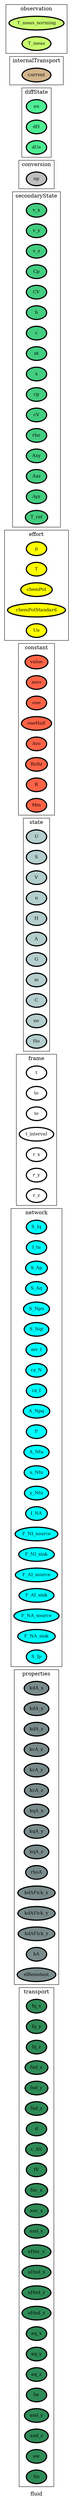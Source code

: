 digraph fluid {
label=fluid;
rankdir=LR;
subgraph cluster_fluid___transport {
label=transport;
rankdir=LR;
V_151 [fillcolor=seagreen4, fontsize=12, label=fq_x, penwidth=3, style=filled];
V_152 [fillcolor=seagreen4, fontsize=12, label=fq_y, penwidth=3, style=filled];
V_153 [fillcolor=seagreen4, fontsize=12, label=fq_z, penwidth=3, style=filled];
V_154 [fillcolor=seagreen4, fontsize=12, label=fnd_x, penwidth=3, style=filled];
V_155 [fillcolor=seagreen4, fontsize=12, label=fnd_y, penwidth=3, style=filled];
V_156 [fillcolor=seagreen4, fontsize=12, label=fnd_z, penwidth=3, style=filled];
V_157 [fillcolor=seagreen4, fontsize=12, label=d, penwidth=3, style=filled];
V_158 [fillcolor=seagreen4, fontsize=12, label=c_AS, penwidth=3, style=filled];
V_159 [fillcolor=seagreen4, fontsize=12, label=fV, penwidth=3, style=filled];
V_160 [fillcolor=seagreen4, fontsize=12, label=fnc_x, penwidth=3, style=filled];
V_194 [fillcolor=seagreen4, fontsize=12, label=anc_x, penwidth=3, style=filled];
V_195 [fillcolor=seagreen4, fontsize=12, label=and_x, penwidth=3, style=filled];
V_204 [fillcolor=seagreen4, fontsize=12, label=aHnc_x, penwidth=3, style=filled];
V_205 [fillcolor=seagreen4, fontsize=12, label=aHnd_x, penwidth=3, style=filled];
V_206 [fillcolor=seagreen4, fontsize=12, label=aHnd_y, penwidth=3, style=filled];
V_207 [fillcolor=seagreen4, fontsize=12, label=aHnd_z, penwidth=3, style=filled];
V_208 [fillcolor=seagreen4, fontsize=12, label=aq_x, penwidth=3, style=filled];
V_209 [fillcolor=seagreen4, fontsize=12, label=aq_y, penwidth=3, style=filled];
V_210 [fillcolor=seagreen4, fontsize=12, label=aq_z, penwidth=3, style=filled];
V_211 [fillcolor=seagreen4, fontsize=12, label=fw, penwidth=3, style=filled];
V_212 [fillcolor=seagreen4, fontsize=12, label=and_y, penwidth=3, style=filled];
V_213 [fillcolor=seagreen4, fontsize=12, label=and_z, penwidth=3, style=filled];
V_214 [fillcolor=seagreen4, fontsize=12, label=aw, penwidth=3, style=filled];
V_234 [fillcolor=seagreen4, fontsize=12, label=fm, penwidth=3, style=filled];
}

subgraph cluster_fluid___geometry {
label=geometry;
rankdir=LR;
}

subgraph cluster_fluid___properties {
label=properties;
rankdir=LR;
V_180 [fillcolor=lightcyan4, fontsize=12, label=kdA_x, penwidth=3, style=filled];
V_181 [fillcolor=lightcyan4, fontsize=12, label=kdA_y, penwidth=3, style=filled];
V_182 [fillcolor=lightcyan4, fontsize=12, label=kdA_z, penwidth=3, style=filled];
V_183 [fillcolor=lightcyan4, fontsize=12, label=kcA_x, penwidth=3, style=filled];
V_184 [fillcolor=lightcyan4, fontsize=12, label=kcA_y, penwidth=3, style=filled];
V_185 [fillcolor=lightcyan4, fontsize=12, label=kcA_z, penwidth=3, style=filled];
V_186 [fillcolor=lightcyan4, fontsize=12, label=kqA_x, penwidth=3, style=filled];
V_187 [fillcolor=lightcyan4, fontsize=12, label=kqA_y, penwidth=3, style=filled];
V_188 [fillcolor=lightcyan4, fontsize=12, label=kqA_z, penwidth=3, style=filled];
V_189 [fillcolor=lightcyan4, fontsize=12, label=rhoA, penwidth=3, style=filled];
V_190 [fillcolor=lightcyan4, fontsize=12, label=kdAFick_x, penwidth=3, style=filled];
V_191 [fillcolor=lightcyan4, fontsize=12, label=kdAFick_y, penwidth=3, style=filled];
V_192 [fillcolor=lightcyan4, fontsize=12, label=kdAFick_z, penwidth=3, style=filled];
V_193 [fillcolor=lightcyan4, fontsize=12, label=hA, penwidth=3, style=filled];
V_219 [fillcolor=lightcyan4, fontsize=12, label=elResistant, penwidth=3, style=filled];
}

subgraph cluster_fluid___network {
label=network;
rankdir=LR;
V_10 [fillcolor=cyan, fontsize=12, label=S_Iq, penwidth=3, style=filled];
V_11 [fillcolor=cyan, fontsize=12, label=I_tu, penwidth=3, style=filled];
V_12 [fillcolor=cyan, fontsize=12, label=S_Ap, penwidth=3, style=filled];
V_13 [fillcolor=cyan, fontsize=12, label=S_Aq, penwidth=3, style=filled];
V_14 [fillcolor=cyan, fontsize=12, label=S_Npu, penwidth=3, style=filled];
V_15 [fillcolor=cyan, fontsize=12, label=S_Nqt, penwidth=3, style=filled];
V_16 [fillcolor=cyan, fontsize=12, label=mv_I, penwidth=3, style=filled];
V_17 [fillcolor=cyan, fontsize=12, label=cz_N, penwidth=3, style=filled];
V_18 [fillcolor=cyan, fontsize=12, label=cz_I, penwidth=3, style=filled];
V_19 [fillcolor=cyan, fontsize=12, label=A_Npq, penwidth=3, style=filled];
V_2 [fillcolor=cyan, fontsize=12, label=F, penwidth=3, style=filled];
V_20 [fillcolor=cyan, fontsize=12, label=A_Ntu, penwidth=3, style=filled];
V_21 [fillcolor=cyan, fontsize=12, label=u_Ntu, penwidth=3, style=filled];
V_22 [fillcolor=cyan, fontsize=12, label=y_Ntu, penwidth=3, style=filled];
V_27 [fillcolor=cyan, fontsize=12, label=I_NA, penwidth=3, style=filled];
V_3 [fillcolor=cyan, fontsize=12, label=F_NI_source, penwidth=3, style=filled];
V_4 [fillcolor=cyan, fontsize=12, label=F_NI_sink, penwidth=3, style=filled];
V_5 [fillcolor=cyan, fontsize=12, label=F_AI_source, penwidth=3, style=filled];
V_6 [fillcolor=cyan, fontsize=12, label=F_AI_sink, penwidth=3, style=filled];
V_7 [fillcolor=cyan, fontsize=12, label=F_NA_source, penwidth=3, style=filled];
V_8 [fillcolor=cyan, fontsize=12, label=F_NA_sink, penwidth=3, style=filled];
V_9 [fillcolor=cyan, fontsize=12, label=S_Ip, penwidth=3, style=filled];
}

subgraph cluster_fluid___differenceOperator {
label=differenceOperator;
rankdir=LR;
}

subgraph cluster_fluid___frame {
label=frame;
rankdir=LR;
V_1 [fillcolor=white, fontsize=12, label=t, penwidth=3, style=filled];
V_105 [fillcolor=white, fontsize=12, label=to, penwidth=3, style=filled];
V_106 [fillcolor=white, fontsize=12, label=te, penwidth=3, style=filled];
V_107 [fillcolor=white, fontsize=12, label=t_interval, penwidth=3, style=filled];
V_23 [fillcolor=white, fontsize=12, label=r_x, penwidth=3, style=filled];
V_24 [fillcolor=white, fontsize=12, label=r_y, penwidth=3, style=filled];
V_25 [fillcolor=white, fontsize=12, label=r_z, penwidth=3, style=filled];
}

subgraph cluster_fluid___state {
label=state;
rankdir=LR;
V_108 [fillcolor=lightcyan3, fontsize=12, label=U, penwidth=3, style=filled];
V_109 [fillcolor=lightcyan3, fontsize=12, label=S, penwidth=3, style=filled];
V_110 [fillcolor=lightcyan3, fontsize=12, label=V, penwidth=3, style=filled];
V_111 [fillcolor=lightcyan3, fontsize=12, label=n, penwidth=3, style=filled];
V_115 [fillcolor=lightcyan3, fontsize=12, label=H, penwidth=3, style=filled];
V_116 [fillcolor=lightcyan3, fontsize=12, label=A, penwidth=3, style=filled];
V_117 [fillcolor=lightcyan3, fontsize=12, label=G, penwidth=3, style=filled];
V_137 [fillcolor=lightcyan3, fontsize=12, label=m, penwidth=3, style=filled];
V_144 [fillcolor=lightcyan3, fontsize=12, label=C, penwidth=3, style=filled];
V_203 [fillcolor=lightcyan3, fontsize=12, label=no, penwidth=3, style=filled];
V_216 [fillcolor=lightcyan3, fontsize=12, label=Ho, penwidth=3, style=filled];
}

subgraph cluster_fluid___constant {
label=constant;
rankdir=LR;
V_101 [fillcolor=tomato, fontsize=12, label=value, penwidth=3, style=filled];
V_102 [fillcolor=tomato, fontsize=12, label=zero, penwidth=3, style=filled];
V_103 [fillcolor=tomato, fontsize=12, label=one, penwidth=3, style=filled];
V_104 [fillcolor=tomato, fontsize=12, label=oneHalf, penwidth=3, style=filled];
V_121 [fillcolor=tomato, fontsize=12, label=Avo, penwidth=3, style=filled];
V_122 [fillcolor=tomato, fontsize=12, label=Boltz, penwidth=3, style=filled];
V_123 [fillcolor=tomato, fontsize=12, label=R, penwidth=3, style=filled];
V_132 [fillcolor=tomato, fontsize=12, label=Mm, penwidth=3, style=filled];
}

subgraph cluster_fluid___effort {
label=effort;
rankdir=LR;
V_112 [fillcolor=yellow, fontsize=12, label=p, penwidth=3, style=filled];
V_113 [fillcolor=yellow, fontsize=12, label=T, penwidth=3, style=filled];
V_114 [fillcolor=yellow, fontsize=12, label=chemPot, penwidth=3, style=filled];
V_161 [fillcolor=yellow, fontsize=12, label=chemPotStandard, penwidth=3, style=filled];
V_217 [fillcolor=yellow, fontsize=12, label=Ue, penwidth=3, style=filled];
}

subgraph cluster_fluid___secondaryState {
label=secondaryState;
rankdir=LR;
V_118 [fillcolor=seagreen3, fontsize=12, label=v_x, penwidth=3, style=filled];
V_119 [fillcolor=seagreen3, fontsize=12, label=v_y, penwidth=3, style=filled];
V_120 [fillcolor=seagreen3, fontsize=12, label=v_z, penwidth=3, style=filled];
V_124 [fillcolor=seagreen3, fontsize=12, label=Cp, penwidth=3, style=filled];
V_125 [fillcolor=seagreen3, fontsize=12, label=CV, penwidth=3, style=filled];
V_136 [fillcolor=seagreen3, fontsize=12, label=h, penwidth=3, style=filled];
V_138 [fillcolor=seagreen3, fontsize=12, label=c, penwidth=3, style=filled];
V_139 [fillcolor=seagreen3, fontsize=12, label=nt, penwidth=3, style=filled];
V_140 [fillcolor=seagreen3, fontsize=12, label=x, penwidth=3, style=filled];
V_141 [fillcolor=seagreen3, fontsize=12, label=cp, penwidth=3, style=filled];
V_142 [fillcolor=seagreen3, fontsize=12, label=cV, penwidth=3, style=filled];
V_143 [fillcolor=seagreen3, fontsize=12, label=rho, penwidth=3, style=filled];
V_148 [fillcolor=seagreen3, fontsize=12, label=Axy, penwidth=3, style=filled];
V_149 [fillcolor=seagreen3, fontsize=12, label=Axz, penwidth=3, style=filled];
V_150 [fillcolor=seagreen3, fontsize=12, label=Ayz, penwidth=3, style=filled];
V_222 [fillcolor=seagreen3, fontsize=12, label=T_ref, penwidth=3, style=filled];
}

subgraph cluster_fluid___conversion {
label=conversion;
rankdir=LR;
V_202 [fillcolor=grey, fontsize=12, label=np, penwidth=3, style=filled];
}

subgraph cluster_fluid___diffState {
label=diffState;
rankdir=LR;
V_196 [fillcolor=seagreen2, fontsize=12, label=an, penwidth=3, style=filled];
V_215 [fillcolor=seagreen2, fontsize=12, label=dH, penwidth=3, style=filled];
V_220 [fillcolor=seagreen2, fontsize=12, label=dUe, penwidth=3, style=filled];
}

subgraph cluster_fluid___internalTransport {
label=internalTransport;
rankdir=LR;
V_218 [fillcolor=tan, fontsize=12, label=current, penwidth=3, style=filled];
}

subgraph cluster_fluid___controlInput {
label=controlInput;
rankdir=LR;
}

subgraph cluster_fluid___observation {
label=observation;
rankdir=LR;
V_223 [fillcolor=darkolivegreen1, fontsize=12, label=T_meas_norming, penwidth=3, style=filled];
V_224 [fillcolor=darkolivegreen1, fontsize=12, label=T_meas, penwidth=3, style=filled];
}

}
